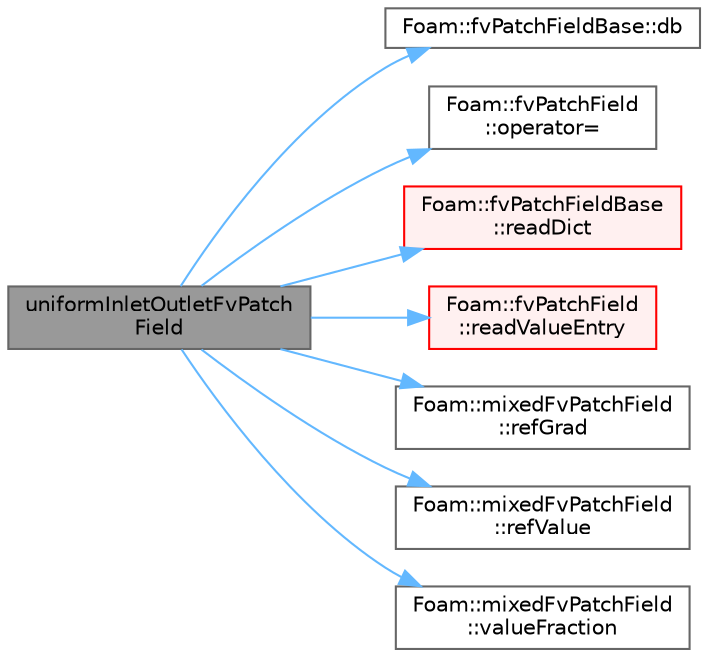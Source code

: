 digraph "uniformInletOutletFvPatchField"
{
 // LATEX_PDF_SIZE
  bgcolor="transparent";
  edge [fontname=Helvetica,fontsize=10,labelfontname=Helvetica,labelfontsize=10];
  node [fontname=Helvetica,fontsize=10,shape=box,height=0.2,width=0.4];
  rankdir="LR";
  Node1 [id="Node000001",label="uniformInletOutletFvPatch\lField",height=0.2,width=0.4,color="gray40", fillcolor="grey60", style="filled", fontcolor="black",tooltip=" "];
  Node1 -> Node2 [id="edge1_Node000001_Node000002",color="steelblue1",style="solid",tooltip=" "];
  Node2 [id="Node000002",label="Foam::fvPatchFieldBase::db",height=0.2,width=0.4,color="grey40", fillcolor="white", style="filled",URL="$classFoam_1_1fvPatchFieldBase.html#a65cc75d9f80b1df5c3184fb2274a97f1",tooltip=" "];
  Node1 -> Node3 [id="edge2_Node000001_Node000003",color="steelblue1",style="solid",tooltip=" "];
  Node3 [id="Node000003",label="Foam::fvPatchField\l::operator=",height=0.2,width=0.4,color="grey40", fillcolor="white", style="filled",URL="$classFoam_1_1fvPatchField.html#a6a896c9a07142ef7985d976d61181176",tooltip=" "];
  Node1 -> Node4 [id="edge3_Node000001_Node000004",color="steelblue1",style="solid",tooltip=" "];
  Node4 [id="Node000004",label="Foam::fvPatchFieldBase\l::readDict",height=0.2,width=0.4,color="red", fillcolor="#FFF0F0", style="filled",URL="$classFoam_1_1fvPatchFieldBase.html#a66b6f5304d5592826c855d45921c13ab",tooltip=" "];
  Node1 -> Node6 [id="edge4_Node000001_Node000006",color="steelblue1",style="solid",tooltip=" "];
  Node6 [id="Node000006",label="Foam::fvPatchField\l::readValueEntry",height=0.2,width=0.4,color="red", fillcolor="#FFF0F0", style="filled",URL="$classFoam_1_1fvPatchField.html#acc37ee6906b724e1f390ed08e55df367",tooltip=" "];
  Node1 -> Node14 [id="edge5_Node000001_Node000014",color="steelblue1",style="solid",tooltip=" "];
  Node14 [id="Node000014",label="Foam::mixedFvPatchField\l::refGrad",height=0.2,width=0.4,color="grey40", fillcolor="white", style="filled",URL="$classFoam_1_1mixedFvPatchField.html#a7a478c5c5990903020a583e623cd4037",tooltip=" "];
  Node1 -> Node15 [id="edge6_Node000001_Node000015",color="steelblue1",style="solid",tooltip=" "];
  Node15 [id="Node000015",label="Foam::mixedFvPatchField\l::refValue",height=0.2,width=0.4,color="grey40", fillcolor="white", style="filled",URL="$classFoam_1_1mixedFvPatchField.html#ade3927d9cd381ce9430b9a92b53d15f9",tooltip=" "];
  Node1 -> Node16 [id="edge7_Node000001_Node000016",color="steelblue1",style="solid",tooltip=" "];
  Node16 [id="Node000016",label="Foam::mixedFvPatchField\l::valueFraction",height=0.2,width=0.4,color="grey40", fillcolor="white", style="filled",URL="$classFoam_1_1mixedFvPatchField.html#af1b290620a57969bc5d80a626132ae82",tooltip=" "];
}
